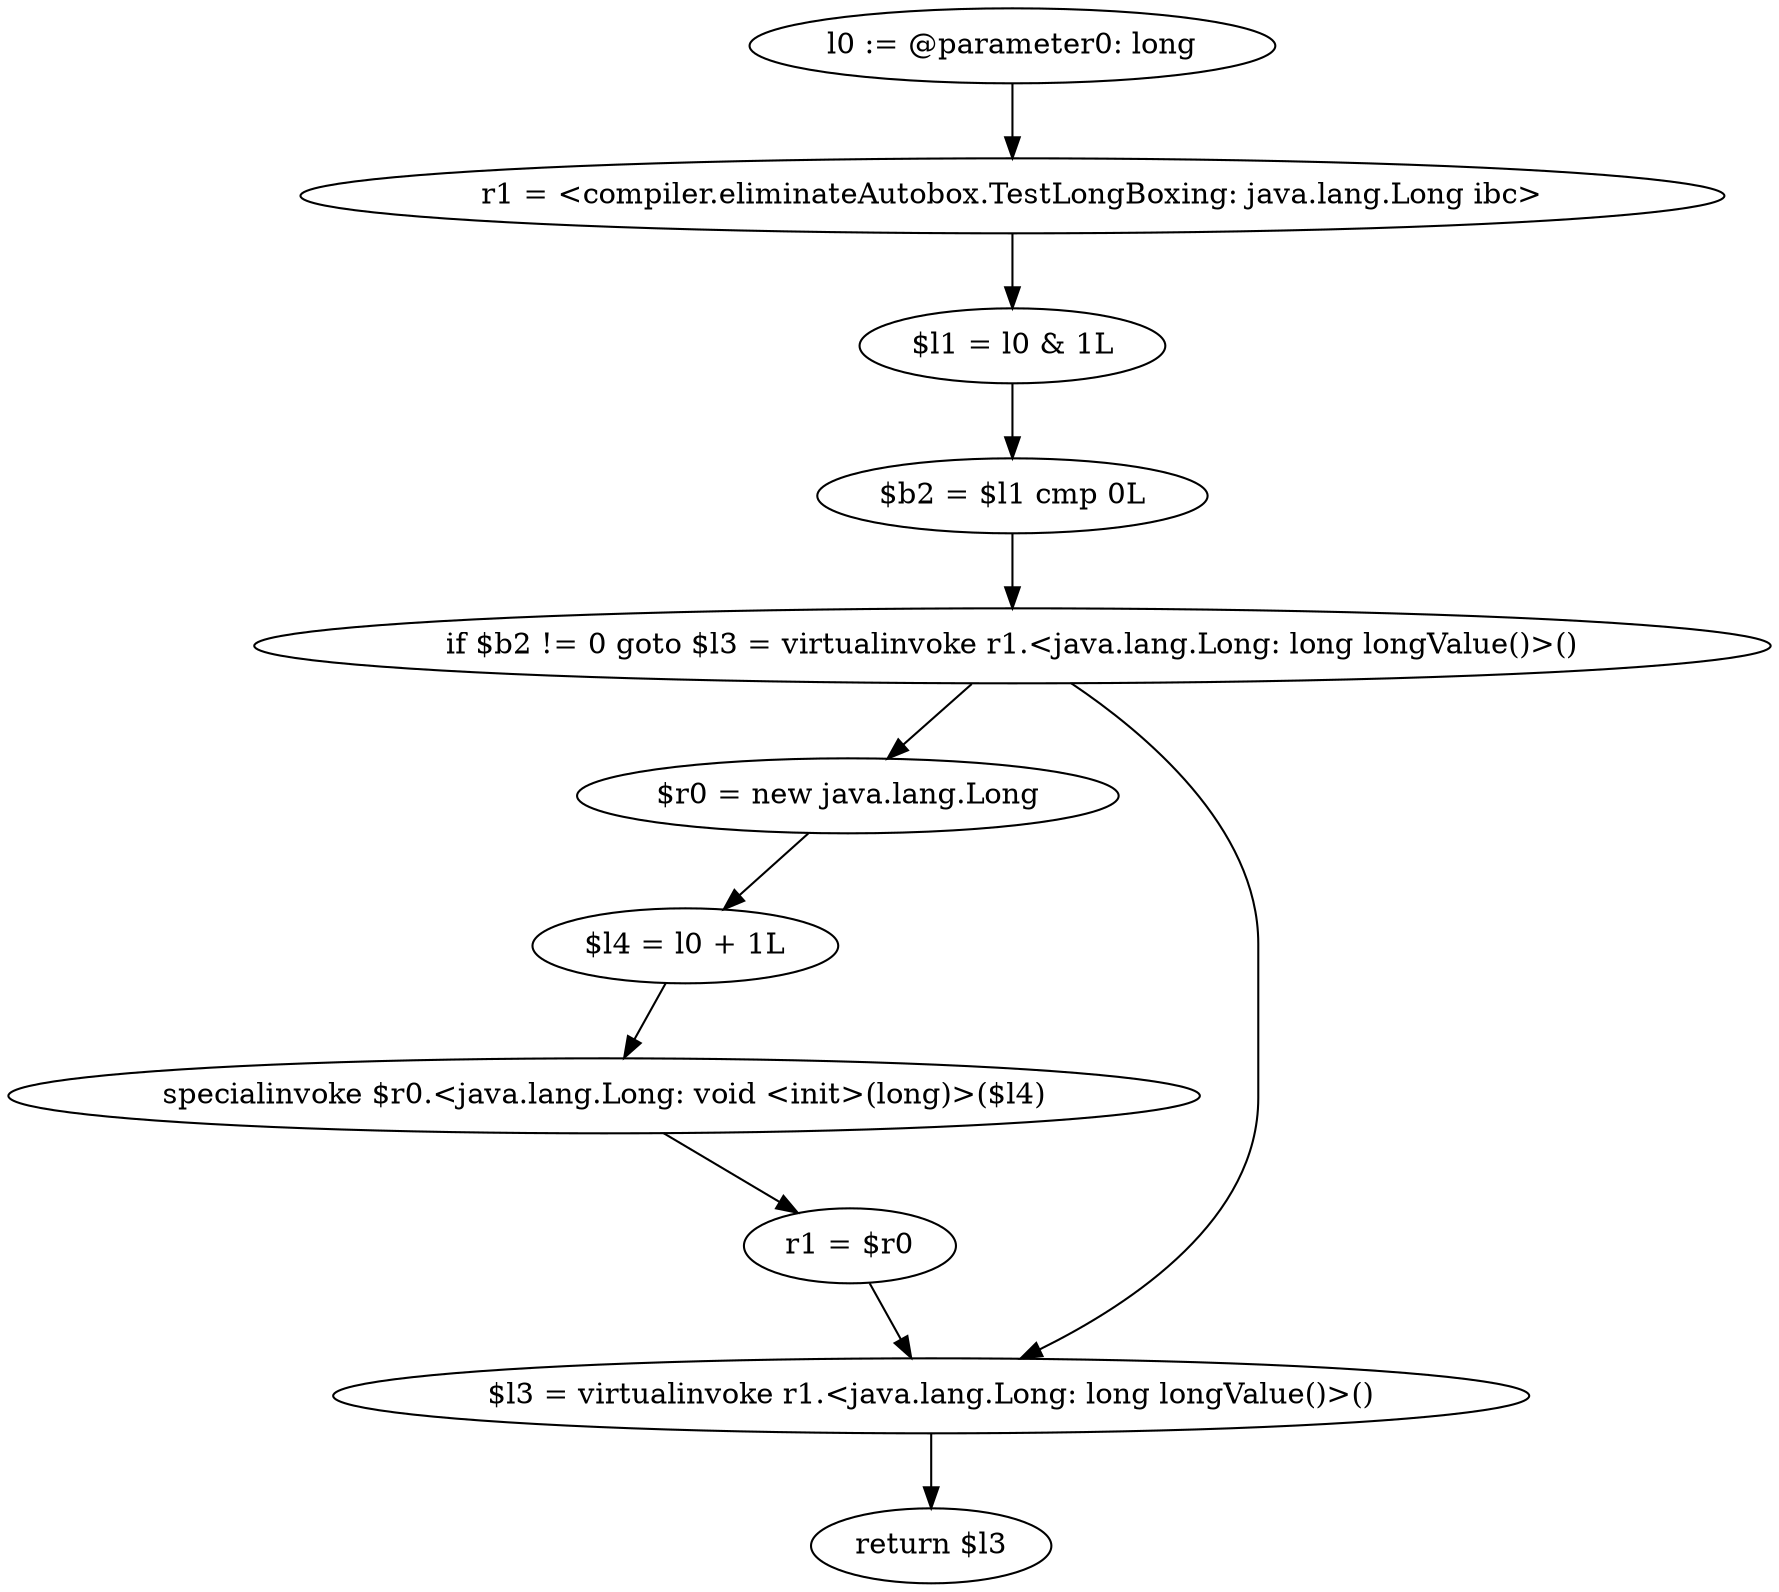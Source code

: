 digraph "unitGraph" {
    "l0 := @parameter0: long"
    "r1 = <compiler.eliminateAutobox.TestLongBoxing: java.lang.Long ibc>"
    "$l1 = l0 & 1L"
    "$b2 = $l1 cmp 0L"
    "if $b2 != 0 goto $l3 = virtualinvoke r1.<java.lang.Long: long longValue()>()"
    "$r0 = new java.lang.Long"
    "$l4 = l0 + 1L"
    "specialinvoke $r0.<java.lang.Long: void <init>(long)>($l4)"
    "r1 = $r0"
    "$l3 = virtualinvoke r1.<java.lang.Long: long longValue()>()"
    "return $l3"
    "l0 := @parameter0: long"->"r1 = <compiler.eliminateAutobox.TestLongBoxing: java.lang.Long ibc>";
    "r1 = <compiler.eliminateAutobox.TestLongBoxing: java.lang.Long ibc>"->"$l1 = l0 & 1L";
    "$l1 = l0 & 1L"->"$b2 = $l1 cmp 0L";
    "$b2 = $l1 cmp 0L"->"if $b2 != 0 goto $l3 = virtualinvoke r1.<java.lang.Long: long longValue()>()";
    "if $b2 != 0 goto $l3 = virtualinvoke r1.<java.lang.Long: long longValue()>()"->"$r0 = new java.lang.Long";
    "if $b2 != 0 goto $l3 = virtualinvoke r1.<java.lang.Long: long longValue()>()"->"$l3 = virtualinvoke r1.<java.lang.Long: long longValue()>()";
    "$r0 = new java.lang.Long"->"$l4 = l0 + 1L";
    "$l4 = l0 + 1L"->"specialinvoke $r0.<java.lang.Long: void <init>(long)>($l4)";
    "specialinvoke $r0.<java.lang.Long: void <init>(long)>($l4)"->"r1 = $r0";
    "r1 = $r0"->"$l3 = virtualinvoke r1.<java.lang.Long: long longValue()>()";
    "$l3 = virtualinvoke r1.<java.lang.Long: long longValue()>()"->"return $l3";
}
